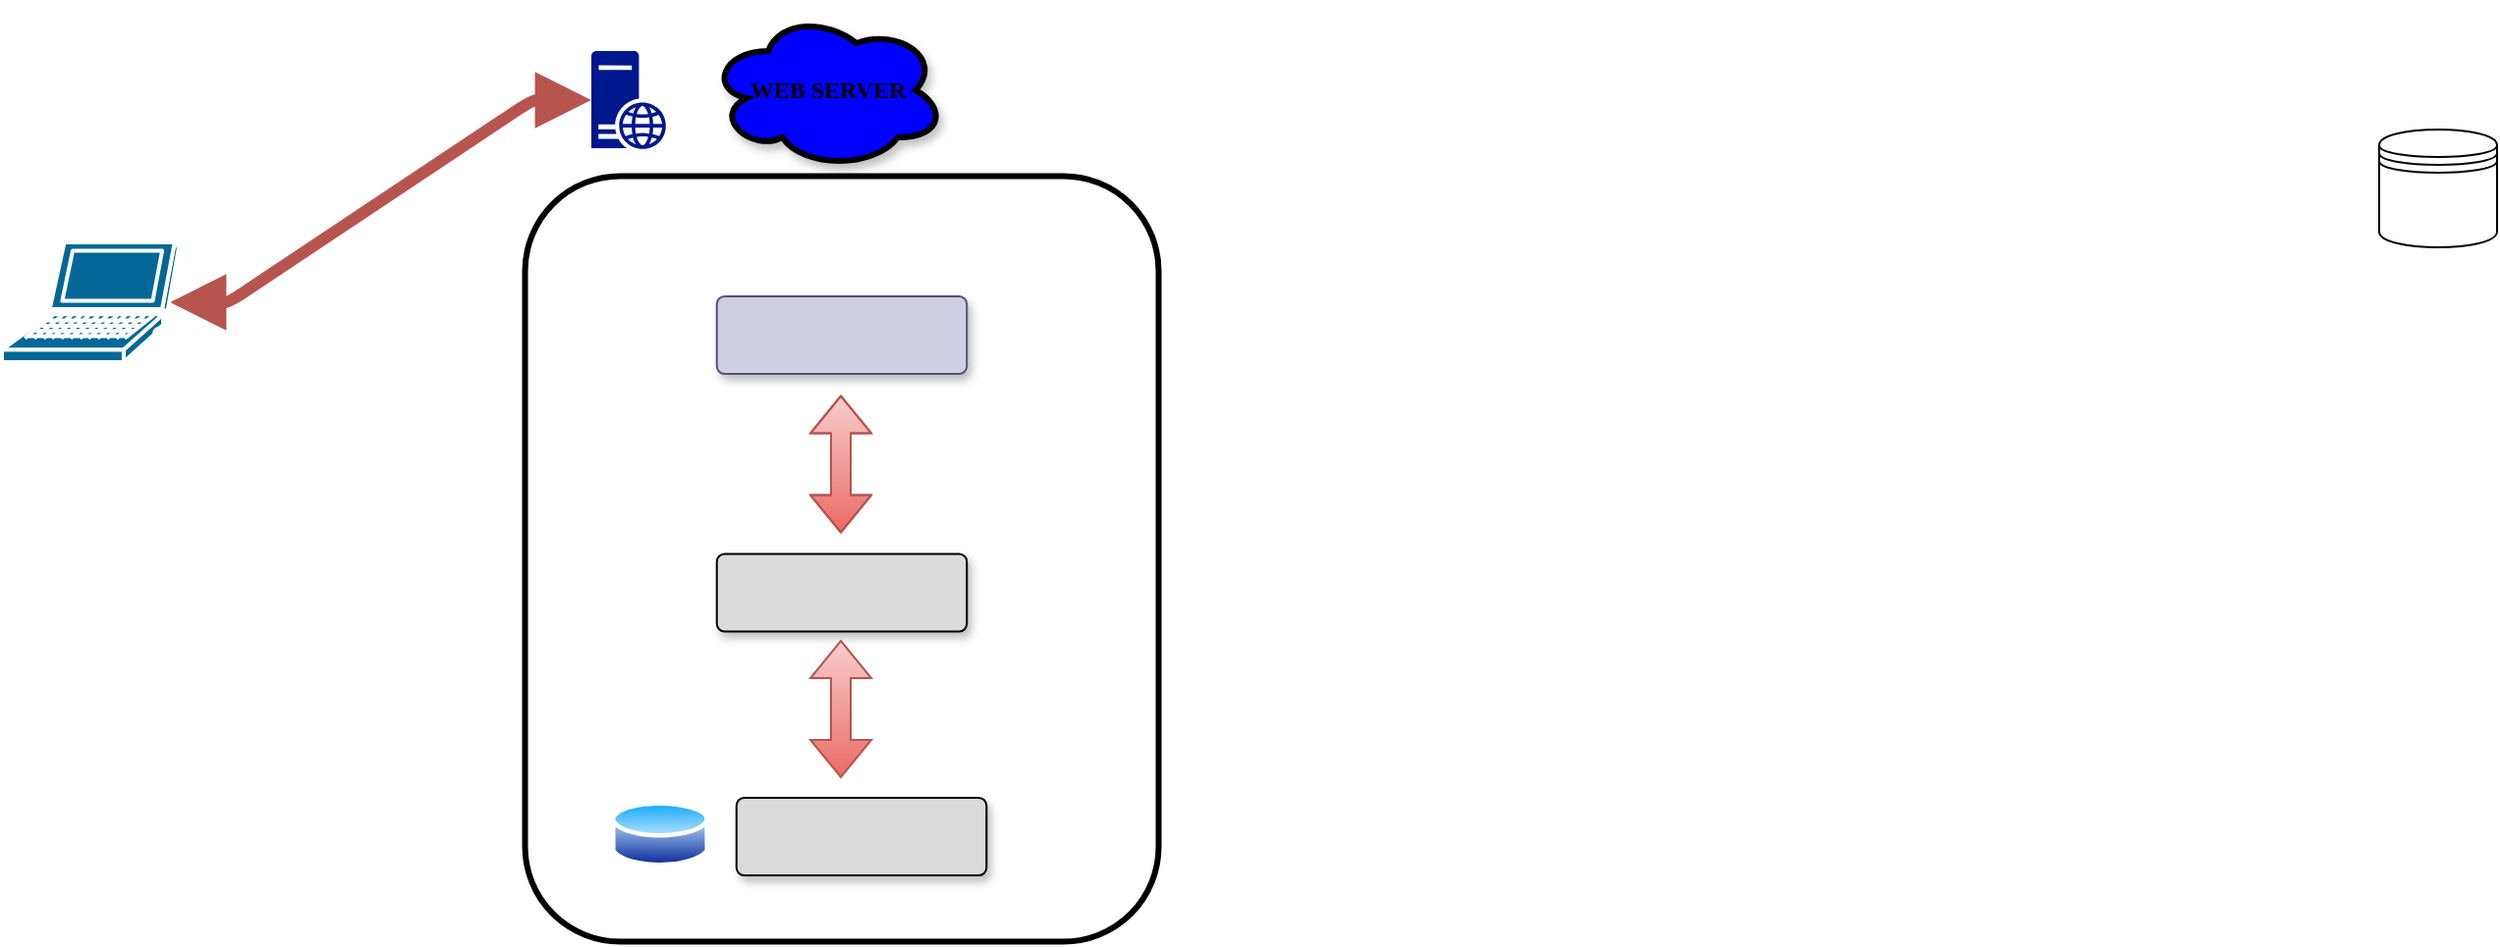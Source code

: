 <mxfile version="20.2.2" type="github">
  <diagram id="oMnc0W4JQtdLIdn1SiEu" name="Página-1">
    <mxGraphModel dx="1695" dy="432" grid="1" gridSize="10" guides="1" tooltips="1" connect="1" arrows="1" fold="1" page="1" pageScale="1" pageWidth="827" pageHeight="1169" background="none" math="0" shadow="0">
      <root>
        <mxCell id="0" />
        <mxCell id="1" parent="0" />
        <mxCell id="_02KrYV5OK8-7JoM4AdT-26" value="" style="ellipse;shape=cloud;whiteSpace=wrap;html=1;rounded=1;shadow=1;labelBackgroundColor=default;labelBorderColor=default;fillStyle=auto;fontFamily=Comic Sans MS;fontColor=#000000;strokeColor=default;strokeWidth=3;fillColor=#0000FF;" vertex="1" parent="1">
          <mxGeometry x="-400" y="80" width="120" height="80" as="geometry" />
        </mxCell>
        <mxCell id="yffhMjhrZyagzMrm8j-N-1" value="" style="shape=datastore;whiteSpace=wrap;html=1;" parent="1" vertex="1">
          <mxGeometry x="450" y="140" width="60" height="60" as="geometry" />
        </mxCell>
        <mxCell id="_02KrYV5OK8-7JoM4AdT-3" value="" style="whiteSpace=wrap;html=1;rounded=1;fillColor=none;rotation=90;strokeWidth=3;" vertex="1" parent="1">
          <mxGeometry x="-527.5" y="197.5" width="390" height="322.5" as="geometry" />
        </mxCell>
        <mxCell id="_02KrYV5OK8-7JoM4AdT-23" style="edgeStyle=entityRelationEdgeStyle;sketch=0;orthogonalLoop=1;jettySize=auto;html=1;shadow=0;fillColor=#f8cecc;entryX=0;entryY=0.5;entryDx=0;entryDy=0;entryPerimeter=0;targetPerimeterSpacing=9;endArrow=block;endFill=1;startArrow=block;startFill=1;exitX=0.95;exitY=0.5;exitDx=0;exitDy=0;exitPerimeter=0;startSize=13;gradientColor=#ea6b66;strokeColor=#b85450;endSize=13;strokeWidth=6;rounded=1;jumpStyle=none;" edge="1" parent="1" source="_02KrYV5OK8-7JoM4AdT-7" target="_02KrYV5OK8-7JoM4AdT-11">
          <mxGeometry relative="1" as="geometry">
            <mxPoint x="-640" y="120" as="targetPoint" />
            <mxPoint x="-650" y="370" as="sourcePoint" />
          </mxGeometry>
        </mxCell>
        <mxCell id="_02KrYV5OK8-7JoM4AdT-7" value="" style="shape=mxgraph.cisco.computers_and_peripherals.laptop;html=1;pointerEvents=1;dashed=0;fillColor=#036897;strokeColor=#ffffff;strokeWidth=2;verticalLabelPosition=bottom;verticalAlign=top;align=center;outlineConnect=0;rounded=1;" vertex="1" parent="1">
          <mxGeometry x="-760" y="197.5" width="90" height="61" as="geometry" />
        </mxCell>
        <mxCell id="_02KrYV5OK8-7JoM4AdT-11" value="" style="sketch=0;aspect=fixed;pointerEvents=1;shadow=0;dashed=0;html=1;strokeColor=none;labelPosition=center;verticalLabelPosition=bottom;verticalAlign=top;align=center;fillColor=#00188D;shape=mxgraph.mscae.enterprise.web_server;rounded=1;" vertex="1" parent="1">
          <mxGeometry x="-460" y="100" width="38" height="50" as="geometry" />
        </mxCell>
        <mxCell id="_02KrYV5OK8-7JoM4AdT-15" value="" style="rounded=1;arcSize=10;strokeColor=#56517e;fillColor=#d0cee2;labelBorderColor=default;labelBackgroundColor=default;fillStyle=auto;shadow=1;" vertex="1" parent="1">
          <mxGeometry x="-396.13" y="225" width="127.25" height="39.5" as="geometry" />
        </mxCell>
        <mxCell id="_02KrYV5OK8-7JoM4AdT-16" value="" style="rounded=1;arcSize=10;strokeColor=default;fillColor=#DBDBDB;gradientColor=none;shadow=1;" vertex="1" parent="1">
          <mxGeometry x="-396.13" y="356.25" width="127.25" height="39.5" as="geometry" />
        </mxCell>
        <mxCell id="_02KrYV5OK8-7JoM4AdT-17" value="" style="rounded=1;arcSize=10;strokeColor=default;fillColor=#DBDBDB;gradientColor=none;shadow=1;" vertex="1" parent="1">
          <mxGeometry x="-386.12" y="480.5" width="127.25" height="39.5" as="geometry" />
        </mxCell>
        <mxCell id="_02KrYV5OK8-7JoM4AdT-19" value="" style="shape=flexArrow;endArrow=classic;startArrow=classic;html=1;rounded=0;anchorPointDirection=1;ignoreEdge=0;flowAnimation=0;orthogonal=0;sketch=0;shadow=0;fillColor=#f8cecc;strokeColor=#b85450;gradientColor=#ea6b66;" edge="1" parent="1">
          <mxGeometry width="100" height="100" relative="1" as="geometry">
            <mxPoint x="-333" y="470.5" as="sourcePoint" />
            <mxPoint x="-333" y="400" as="targetPoint" />
          </mxGeometry>
        </mxCell>
        <mxCell id="_02KrYV5OK8-7JoM4AdT-20" value="" style="shape=flexArrow;endArrow=classic;startArrow=classic;html=1;rounded=0;anchorPointDirection=1;ignoreEdge=0;flowAnimation=0;orthogonal=0;sketch=0;shadow=0;fillColor=#f8cecc;gradientColor=#ea6b66;strokeColor=#b85450;" edge="1" parent="1">
          <mxGeometry width="100" height="100" relative="1" as="geometry">
            <mxPoint x="-333.01" y="345.75" as="sourcePoint" />
            <mxPoint x="-333.01" y="275.25" as="targetPoint" />
            <Array as="points">
              <mxPoint x="-333" y="320" />
            </Array>
          </mxGeometry>
        </mxCell>
        <mxCell id="_02KrYV5OK8-7JoM4AdT-25" value="WEB SERVER" style="text;html=1;resizable=0;autosize=1;align=center;verticalAlign=middle;points=[];rounded=0;fillColor=none;fontStyle=1;horizontal=1;fontColor=#000000;labelBackgroundColor=none;labelBorderColor=none;fontFamily=Comic Sans MS;" vertex="1" parent="1">
          <mxGeometry x="-390" y="105" width="100" height="30" as="geometry" />
        </mxCell>
        <mxCell id="_02KrYV5OK8-7JoM4AdT-31" value="" style="aspect=fixed;perimeter=ellipsePerimeter;html=1;align=center;shadow=0;dashed=0;spacingTop=3;image;image=img/lib/active_directory/database.svg;rounded=1;labelBackgroundColor=default;labelBorderColor=default;fillStyle=auto;fontFamily=Comic Sans MS;fontColor=#000000;strokeColor=default;strokeWidth=3;fillColor=#0000FF;" vertex="1" parent="1">
          <mxGeometry x="-450" y="480.5" width="50" height="37" as="geometry" />
        </mxCell>
      </root>
    </mxGraphModel>
  </diagram>
</mxfile>
